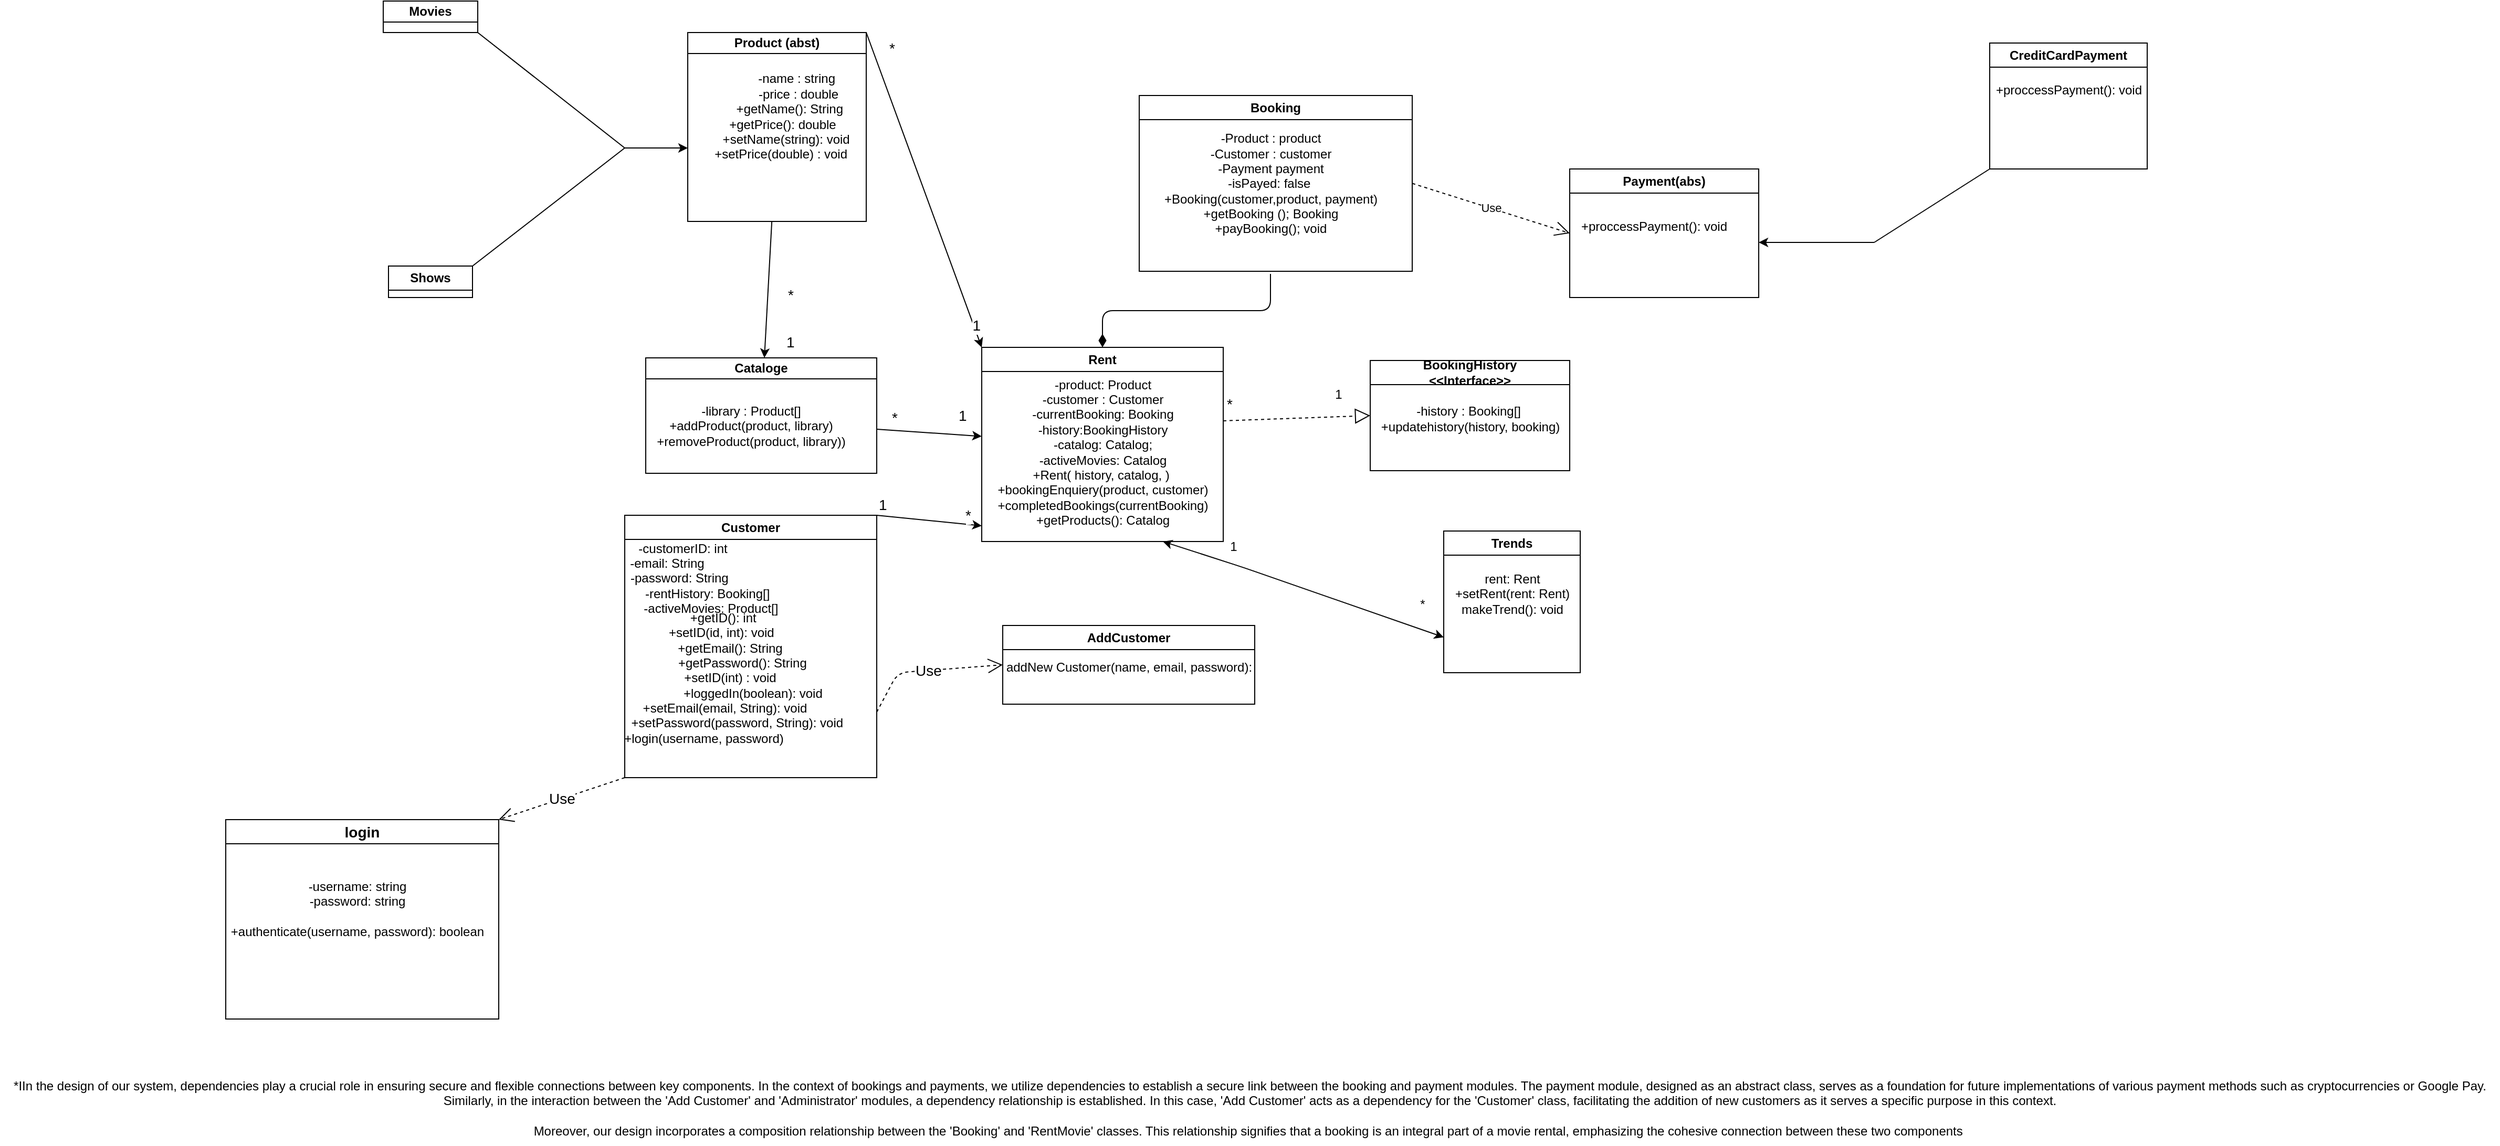 <mxfile>
    <diagram id="IbTHPOekLIpRfXN_h18N" name="Page-1">
        <mxGraphModel dx="1885" dy="1609" grid="1" gridSize="10" guides="1" tooltips="1" connect="1" arrows="1" fold="1" page="1" pageScale="1" pageWidth="850" pageHeight="1100" math="0" shadow="0">
            <root>
                <mxCell id="0"/>
                <mxCell id="1" parent="0"/>
                <mxCell id="84" value="" style="edgeStyle=none;html=1;fontSize=14;" parent="1" source="2" target="83" edge="1">
                    <mxGeometry relative="1" as="geometry"/>
                </mxCell>
                <mxCell id="2" value="Product (abst)" style="swimlane;whiteSpace=wrap;html=1;startSize=20;" parent="1" vertex="1">
                    <mxGeometry x="120" y="-150" width="170" height="180" as="geometry">
                        <mxRectangle x="160" y="110" width="90" height="30" as="alternateBounds"/>
                    </mxGeometry>
                </mxCell>
                <mxCell id="105" value="&amp;nbsp; &amp;nbsp; &amp;nbsp; &amp;nbsp; &amp;nbsp; &amp;nbsp;-name : string&lt;br&gt;&amp;nbsp; &amp;nbsp; &amp;nbsp; &amp;nbsp; &amp;nbsp; &amp;nbsp; -price : double&lt;br&gt;&amp;nbsp; &amp;nbsp; &amp;nbsp; &amp;nbsp;+getName(): String&lt;br&gt;&amp;nbsp; &amp;nbsp;+getPrice(): double&lt;br&gt;&amp;nbsp; &amp;nbsp; &amp;nbsp;+setName(string): void&lt;br&gt;&amp;nbsp; +setPrice(double) : void" style="text;html=1;align=center;verticalAlign=middle;resizable=0;points=[];autosize=1;strokeColor=none;fillColor=none;" parent="2" vertex="1">
                    <mxGeometry x="5" y="30" width="160" height="100" as="geometry"/>
                </mxCell>
                <mxCell id="3" value="Customer" style="swimlane;whiteSpace=wrap;html=1;" parent="1" vertex="1">
                    <mxGeometry x="60" y="310" width="240" height="250" as="geometry">
                        <mxRectangle x="30" y="310" width="100" height="30" as="alternateBounds"/>
                    </mxGeometry>
                </mxCell>
                <mxCell id="101" value="&amp;nbsp; &amp;nbsp; &amp;nbsp; &amp;nbsp; &amp;nbsp; &amp;nbsp;+getID(): int&lt;br&gt;&amp;nbsp; &amp;nbsp; &amp;nbsp; &amp;nbsp; &amp;nbsp; +setID(id, int): void&lt;br&gt;&amp;nbsp; &amp;nbsp; &amp;nbsp; &amp;nbsp; &amp;nbsp; &amp;nbsp; &amp;nbsp; &amp;nbsp;+getEmail(): String&lt;br&gt;&amp;nbsp; &amp;nbsp; &amp;nbsp; &amp;nbsp; &amp;nbsp; &amp;nbsp; &amp;nbsp; &amp;nbsp; &amp;nbsp; &amp;nbsp; &amp;nbsp; +getPassword(): String&lt;br&gt;&amp;nbsp; &amp;nbsp; &amp;nbsp; &amp;nbsp; &amp;nbsp; &amp;nbsp; &amp;nbsp; &amp;nbsp;+setID(int) : void&lt;br&gt;&amp;nbsp; &amp;nbsp; &amp;nbsp; &amp;nbsp; &amp;nbsp; &amp;nbsp; &amp;nbsp; &amp;nbsp; &amp;nbsp; &amp;nbsp; &amp;nbsp; &amp;nbsp; &amp;nbsp; &amp;nbsp; +loggedIn(boolean): void&lt;br&gt;&amp;nbsp; &amp;nbsp; &amp;nbsp; &amp;nbsp; &amp;nbsp; &amp;nbsp; +setEmail(email, String): void&lt;br&gt;&amp;nbsp; &amp;nbsp; &amp;nbsp; &amp;nbsp; &amp;nbsp; &amp;nbsp; &amp;nbsp; &amp;nbsp; &amp;nbsp; &amp;nbsp;+setPassword(password, String): void&lt;br&gt;+login(username, password)" style="text;html=1;align=center;verticalAlign=middle;resizable=0;points=[];autosize=1;strokeColor=none;fillColor=none;" parent="3" vertex="1">
                    <mxGeometry x="-70" y="85" width="290" height="140" as="geometry"/>
                </mxCell>
                <mxCell id="98" value="&amp;nbsp; &amp;nbsp; &amp;nbsp; &amp;nbsp; &amp;nbsp;-customerID: int&lt;br&gt;-email: String&lt;br&gt;&amp;nbsp; &amp;nbsp; &amp;nbsp; &amp;nbsp;-password: String&lt;br&gt;&amp;nbsp; &amp;nbsp; &amp;nbsp; &amp;nbsp; &amp;nbsp; &amp;nbsp; &amp;nbsp; &amp;nbsp; &amp;nbsp; &amp;nbsp; &amp;nbsp; &amp;nbsp;-rentHistory: Booking[]&lt;br&gt;&amp;nbsp; &amp;nbsp; &amp;nbsp; &amp;nbsp; &amp;nbsp; &amp;nbsp; &amp;nbsp; &amp;nbsp; &amp;nbsp; &amp;nbsp; &amp;nbsp; &amp;nbsp; &amp;nbsp;-activeMovies: Product[]" style="text;html=1;align=center;verticalAlign=middle;resizable=0;points=[];autosize=1;strokeColor=none;fillColor=none;" parent="3" vertex="1">
                    <mxGeometry x="-75" y="15" width="230" height="90" as="geometry"/>
                </mxCell>
                <mxCell id="4" value="Rent" style="swimlane;whiteSpace=wrap;html=1;" parent="1" vertex="1">
                    <mxGeometry x="400" y="150" width="230" height="185" as="geometry">
                        <mxRectangle x="340" y="180" width="70" height="30" as="alternateBounds"/>
                    </mxGeometry>
                </mxCell>
                <mxCell id="107" value="-product: Product&lt;br&gt;-customer : Customer&lt;br&gt;-currentBooking: Booking&lt;br&gt;-history:BookingHistory&lt;br&gt;-catalog: Catalog;&lt;br&gt;-activeMovies: Catalog&lt;br&gt;+Rent( history, catalog, )&amp;nbsp;&lt;br&gt;+bookingEnquiery(product, customer)&lt;br&gt;+completedBookings(currentBooking)&lt;br&gt;+getProducts(): Catalog" style="text;html=1;align=center;verticalAlign=middle;resizable=0;points=[];autosize=1;strokeColor=none;fillColor=none;" parent="4" vertex="1">
                    <mxGeometry x="5" y="20" width="220" height="160" as="geometry"/>
                </mxCell>
                <mxCell id="5" value="Booking" style="swimlane;whiteSpace=wrap;html=1;" parent="1" vertex="1">
                    <mxGeometry x="550" y="-90" width="260" height="167.5" as="geometry">
                        <mxRectangle x="612.5" y="-30" width="90" height="30" as="alternateBounds"/>
                    </mxGeometry>
                </mxCell>
                <mxCell id="109" value="-Product : product&lt;br&gt;-Customer : customer&lt;br&gt;-Payment payment&lt;br&gt;-isPayed: false&amp;nbsp;&lt;br&gt;+Booking(customer,product, payment)&lt;br&gt;+getBooking (); Booking&lt;br&gt;+payBooking(); void" style="text;html=1;align=center;verticalAlign=middle;resizable=0;points=[];autosize=1;strokeColor=none;fillColor=none;" parent="5" vertex="1">
                    <mxGeometry x="10" y="28.75" width="230" height="110" as="geometry"/>
                </mxCell>
                <mxCell id="6" value="AddCustomer" style="swimlane;whiteSpace=wrap;html=1;" parent="1" vertex="1">
                    <mxGeometry x="420" y="415" width="240" height="75" as="geometry">
                        <mxRectangle x="425" y="430" width="85" height="50" as="alternateBounds"/>
                    </mxGeometry>
                </mxCell>
                <mxCell id="140" value="addNew Customer(name, email, password):" style="text;html=1;align=center;verticalAlign=middle;resizable=0;points=[];autosize=1;strokeColor=none;fillColor=none;" parent="6" vertex="1">
                    <mxGeometry x="-10" y="25" width="260" height="30" as="geometry"/>
                </mxCell>
                <mxCell id="8" value="Payment(abs)" style="swimlane;whiteSpace=wrap;html=1;" parent="1" vertex="1">
                    <mxGeometry x="960" y="-20" width="180" height="122.5" as="geometry"/>
                </mxCell>
                <mxCell id="112" value="+proccessPayment(): void" style="text;html=1;align=center;verticalAlign=middle;resizable=0;points=[];autosize=1;strokeColor=none;fillColor=none;" parent="8" vertex="1">
                    <mxGeometry y="40" width="160" height="30" as="geometry"/>
                </mxCell>
                <mxCell id="10" value="BookingHistory&lt;br&gt;&amp;lt;&amp;lt;Interface&amp;gt;&amp;gt;" style="swimlane;whiteSpace=wrap;html=1;" parent="1" vertex="1">
                    <mxGeometry x="770" y="162.5" width="190" height="105" as="geometry">
                        <mxRectangle x="550" y="210" width="180" height="70" as="alternateBounds"/>
                    </mxGeometry>
                </mxCell>
                <mxCell id="66" value="&lt;br&gt;&lt;br&gt;" style="text;html=1;align=center;verticalAlign=middle;resizable=0;points=[];autosize=1;strokeColor=none;fillColor=none;" parent="10" vertex="1">
                    <mxGeometry x="80" y="25" width="20" height="40" as="geometry"/>
                </mxCell>
                <mxCell id="110" value="-history : Booking[]&amp;nbsp;&lt;br&gt;+updatehistory(history, booking)&lt;br&gt;" style="text;html=1;align=center;verticalAlign=middle;resizable=0;points=[];autosize=1;strokeColor=none;fillColor=none;" parent="10" vertex="1">
                    <mxGeometry y="35" width="190" height="40" as="geometry"/>
                </mxCell>
                <mxCell id="14" value="Trends" style="swimlane;whiteSpace=wrap;html=1;" parent="1" vertex="1">
                    <mxGeometry x="840" y="325" width="130" height="135" as="geometry"/>
                </mxCell>
                <mxCell id="135" value="rent: Rent&lt;br&gt;+setRent(rent: Rent)&lt;br&gt;makeTrend(): void&lt;br&gt;" style="text;html=1;align=center;verticalAlign=middle;resizable=0;points=[];autosize=1;strokeColor=none;fillColor=none;" parent="14" vertex="1">
                    <mxGeometry y="30" width="130" height="60" as="geometry"/>
                </mxCell>
                <mxCell id="16" value="" style="endArrow=none;dashed=1;html=1;startArrow=none;" parent="1" edge="1">
                    <mxGeometry width="50" height="50" relative="1" as="geometry">
                        <mxPoint x="530" y="260" as="sourcePoint"/>
                        <mxPoint x="530" y="260" as="targetPoint"/>
                    </mxGeometry>
                </mxCell>
                <mxCell id="26" value="" style="endArrow=classic;html=1;fontSize=14;exitX=1;exitY=0;exitDx=0;exitDy=0;entryX=0;entryY=0;entryDx=0;entryDy=0;" parent="1" source="2" target="4" edge="1">
                    <mxGeometry relative="1" as="geometry">
                        <mxPoint x="260" y="120" as="sourcePoint"/>
                        <mxPoint x="612" y="270" as="targetPoint"/>
                    </mxGeometry>
                </mxCell>
                <mxCell id="28" value="*" style="edgeLabel;resizable=0;html=1;align=left;verticalAlign=bottom;fontSize=14;" parent="26" connectable="0" vertex="1">
                    <mxGeometry x="-1" relative="1" as="geometry">
                        <mxPoint x="20" y="25" as="offset"/>
                    </mxGeometry>
                </mxCell>
                <mxCell id="29" value="1" style="edgeLabel;resizable=0;html=1;align=right;verticalAlign=bottom;fontSize=14;" parent="26" connectable="0" vertex="1">
                    <mxGeometry x="1" relative="1" as="geometry">
                        <mxPoint y="-10" as="offset"/>
                    </mxGeometry>
                </mxCell>
                <mxCell id="31" value="" style="endArrow=classic;html=1;fontSize=14;exitX=1;exitY=0;exitDx=0;exitDy=0;" parent="1" source="3" edge="1">
                    <mxGeometry relative="1" as="geometry">
                        <mxPoint x="390" y="270" as="sourcePoint"/>
                        <mxPoint x="400" y="320" as="targetPoint"/>
                    </mxGeometry>
                </mxCell>
                <mxCell id="33" value="1" style="edgeLabel;resizable=0;html=1;align=left;verticalAlign=bottom;fontSize=14;" parent="31" connectable="0" vertex="1">
                    <mxGeometry x="-1" relative="1" as="geometry"/>
                </mxCell>
                <mxCell id="34" value="*" style="edgeLabel;resizable=0;html=1;align=right;verticalAlign=bottom;fontSize=14;" parent="31" connectable="0" vertex="1">
                    <mxGeometry x="1" relative="1" as="geometry">
                        <mxPoint x="-10" as="offset"/>
                    </mxGeometry>
                </mxCell>
                <mxCell id="46" value="Movies" style="swimlane;whiteSpace=wrap;html=1;startSize=20;" parent="1" vertex="1" collapsed="1">
                    <mxGeometry x="-170" y="-180" width="90" height="30" as="geometry">
                        <mxRectangle x="-170" y="-180" width="180" height="120" as="alternateBounds"/>
                    </mxGeometry>
                </mxCell>
                <mxCell id="141" value="&amp;nbsp; &amp;nbsp; &amp;nbsp; &amp;nbsp; &amp;nbsp; &amp;nbsp;-name : string&lt;br&gt;&amp;nbsp; &amp;nbsp; &amp;nbsp; &amp;nbsp; &amp;nbsp; &amp;nbsp; -price : double&lt;br&gt;&amp;nbsp; &amp;nbsp; &amp;nbsp; &amp;nbsp;+getName(): String&lt;br&gt;&amp;nbsp; &amp;nbsp;+getPrice(): double&lt;br&gt;&amp;nbsp; &amp;nbsp; &amp;nbsp;+setName(string): void&lt;br&gt;&amp;nbsp; +setPrice(double) : void" style="text;html=1;align=center;verticalAlign=middle;resizable=0;points=[];autosize=1;strokeColor=none;fillColor=none;" parent="46" vertex="1">
                    <mxGeometry x="-10" y="18.75" width="160" height="100" as="geometry"/>
                </mxCell>
                <mxCell id="48" value="Shows" style="swimlane;whiteSpace=wrap;html=1;" parent="1" vertex="1" collapsed="1">
                    <mxGeometry x="-165" y="72.5" width="80" height="30" as="geometry">
                        <mxRectangle x="-165" y="72.5" width="190" height="125" as="alternateBounds"/>
                    </mxGeometry>
                </mxCell>
                <mxCell id="142" value="&amp;nbsp; &amp;nbsp; &amp;nbsp; &amp;nbsp; &amp;nbsp; &amp;nbsp;-name : string&lt;br&gt;&amp;nbsp; &amp;nbsp; &amp;nbsp; &amp;nbsp; &amp;nbsp; &amp;nbsp; -price : double&lt;br&gt;&amp;nbsp; &amp;nbsp; &amp;nbsp; &amp;nbsp;+getName(): String&lt;br&gt;&amp;nbsp; &amp;nbsp;+getPrice(): double&lt;br&gt;&amp;nbsp; &amp;nbsp; &amp;nbsp;+setName(string): void&lt;br&gt;&amp;nbsp; +setPrice(double) : void" style="text;html=1;align=center;verticalAlign=middle;resizable=0;points=[];autosize=1;strokeColor=none;fillColor=none;" parent="48" vertex="1">
                    <mxGeometry x="30" y="25" width="160" height="100" as="geometry"/>
                </mxCell>
                <mxCell id="72" value="Use" style="endArrow=open;endSize=12;dashed=1;html=1;exitX=1;exitY=0.5;exitDx=0;exitDy=0;entryX=0;entryY=0.5;entryDx=0;entryDy=0;" parent="1" source="5" target="8" edge="1">
                    <mxGeometry width="160" relative="1" as="geometry">
                        <mxPoint x="380" y="240" as="sourcePoint"/>
                        <mxPoint x="540" y="240" as="targetPoint"/>
                    </mxGeometry>
                </mxCell>
                <mxCell id="73" value="" style="endArrow=block;dashed=1;endFill=0;endSize=12;html=1;entryX=0;entryY=0.5;entryDx=0;entryDy=0;" parent="1" target="10" edge="1">
                    <mxGeometry width="160" relative="1" as="geometry">
                        <mxPoint x="630" y="220" as="sourcePoint"/>
                        <mxPoint x="540" y="270" as="targetPoint"/>
                    </mxGeometry>
                </mxCell>
                <mxCell id="74" value="" style="html=1;endArrow=diamondThin;endFill=1;edgeStyle=elbowEdgeStyle;elbow=vertical;endSize=10;entryX=0.5;entryY=0;entryDx=0;entryDy=0;" parent="1" target="4" edge="1">
                    <mxGeometry width="160" relative="1" as="geometry">
                        <mxPoint x="675" y="80" as="sourcePoint"/>
                        <mxPoint x="540" y="270" as="targetPoint"/>
                    </mxGeometry>
                </mxCell>
                <mxCell id="75" value="1" style="text;html=1;strokeColor=none;fillColor=none;align=center;verticalAlign=middle;whiteSpace=wrap;rounded=0;" parent="1" vertex="1">
                    <mxGeometry x="710" y="180" width="60" height="30" as="geometry"/>
                </mxCell>
                <mxCell id="76" value="*" style="edgeLabel;resizable=0;html=1;align=right;verticalAlign=bottom;fontSize=14;" parent="1" connectable="0" vertex="1">
                    <mxGeometry x="639.999" y="214.997" as="geometry"/>
                </mxCell>
                <mxCell id="77" value="1" style="text;html=1;strokeColor=none;fillColor=none;align=center;verticalAlign=middle;whiteSpace=wrap;rounded=0;" parent="1" vertex="1">
                    <mxGeometry x="610" y="325" width="60" height="30" as="geometry"/>
                </mxCell>
                <mxCell id="78" value="*" style="text;html=1;strokeColor=none;fillColor=none;align=center;verticalAlign=middle;whiteSpace=wrap;rounded=0;" parent="1" vertex="1">
                    <mxGeometry x="790" y="380" width="60" height="30" as="geometry"/>
                </mxCell>
                <mxCell id="85" style="edgeStyle=none;html=1;fontSize=14;" parent="1" target="4" edge="1">
                    <mxGeometry relative="1" as="geometry">
                        <mxPoint x="380" y="228" as="targetPoint"/>
                        <mxPoint x="300" y="228" as="sourcePoint"/>
                    </mxGeometry>
                </mxCell>
                <mxCell id="83" value="Cataloge" style="swimlane;whiteSpace=wrap;html=1;startSize=20;" parent="1" vertex="1">
                    <mxGeometry x="80" y="160" width="220" height="110" as="geometry">
                        <mxRectangle x="320" y="-30" width="90" height="30" as="alternateBounds"/>
                    </mxGeometry>
                </mxCell>
                <mxCell id="106" value="-library : Product[]&lt;br&gt;+addProduct(product, library)&lt;br&gt;+removeProduct(product, library))" style="text;html=1;align=center;verticalAlign=middle;resizable=0;points=[];autosize=1;strokeColor=none;fillColor=none;" parent="83" vertex="1">
                    <mxGeometry y="35" width="200" height="60" as="geometry"/>
                </mxCell>
                <mxCell id="86" value="" style="endArrow=classic;startArrow=classic;html=1;fontSize=14;entryX=0;entryY=0.75;entryDx=0;entryDy=0;exitX=0.75;exitY=1;exitDx=0;exitDy=0;" parent="1" source="4" target="14" edge="1">
                    <mxGeometry width="50" height="50" relative="1" as="geometry">
                        <mxPoint x="630" y="340" as="sourcePoint"/>
                        <mxPoint x="580" y="340" as="targetPoint"/>
                        <Array as="points">
                            <mxPoint x="650" y="360"/>
                        </Array>
                    </mxGeometry>
                </mxCell>
                <mxCell id="91" value="Use" style="endArrow=open;endSize=12;dashed=1;html=1;fontSize=14;exitX=0;exitY=1;exitDx=0;exitDy=0;entryX=1;entryY=0;entryDx=0;entryDy=0;" parent="1" source="3" target="92" edge="1">
                    <mxGeometry width="160" relative="1" as="geometry">
                        <mxPoint x="630" y="420" as="sourcePoint"/>
                        <mxPoint x="150" y="470" as="targetPoint"/>
                    </mxGeometry>
                </mxCell>
                <mxCell id="92" value="login" style="swimlane;whiteSpace=wrap;html=1;fontSize=14;" parent="1" vertex="1">
                    <mxGeometry x="-320" y="600" width="260" height="190" as="geometry"/>
                </mxCell>
                <mxCell id="139" value="-username: string&lt;br&gt;-password: string&lt;br&gt;&lt;br&gt;+authenticate(username, password): boolean" style="text;html=1;align=center;verticalAlign=middle;resizable=0;points=[];autosize=1;strokeColor=none;fillColor=none;" parent="92" vertex="1">
                    <mxGeometry x="-5" y="50" width="260" height="70" as="geometry"/>
                </mxCell>
                <mxCell id="93" value="Use" style="endArrow=open;endSize=12;dashed=1;html=1;fontSize=14;exitX=1;exitY=0.75;exitDx=0;exitDy=0;entryX=0;entryY=0.5;entryDx=0;entryDy=0;" parent="1" source="3" target="6" edge="1">
                    <mxGeometry width="160" relative="1" as="geometry">
                        <mxPoint y="430" as="sourcePoint"/>
                        <mxPoint x="350" y="450" as="targetPoint"/>
                        <Array as="points">
                            <mxPoint x="320" y="460"/>
                        </Array>
                    </mxGeometry>
                </mxCell>
                <mxCell id="114" value="CreditCardPayment" style="swimlane;whiteSpace=wrap;html=1;" parent="1" vertex="1">
                    <mxGeometry x="1360" y="-140" width="150" height="120" as="geometry"/>
                </mxCell>
                <mxCell id="116" value="+proccessPayment(): void" style="text;html=1;align=center;verticalAlign=middle;resizable=0;points=[];autosize=1;strokeColor=none;fillColor=none;" parent="114" vertex="1">
                    <mxGeometry x="-5" y="30" width="160" height="30" as="geometry"/>
                </mxCell>
                <mxCell id="124" value="*" style="edgeLabel;resizable=0;html=1;align=right;verticalAlign=bottom;fontSize=14;" parent="1" connectable="0" vertex="1">
                    <mxGeometry x="320.003" y="227.5" as="geometry"/>
                </mxCell>
                <mxCell id="125" value="1" style="edgeLabel;resizable=0;html=1;align=left;verticalAlign=bottom;fontSize=14;" parent="1" connectable="0" vertex="1">
                    <mxGeometry x="205" y="110.0" as="geometry">
                        <mxPoint x="171" y="115" as="offset"/>
                    </mxGeometry>
                </mxCell>
                <mxCell id="126" value="1" style="edgeLabel;resizable=0;html=1;align=left;verticalAlign=bottom;fontSize=14;" parent="1" connectable="0" vertex="1">
                    <mxGeometry x="170" y="195" as="geometry">
                        <mxPoint x="42" y="-40" as="offset"/>
                    </mxGeometry>
                </mxCell>
                <mxCell id="127" value="*" style="edgeLabel;resizable=0;html=1;align=right;verticalAlign=bottom;fontSize=14;" parent="1" connectable="0" vertex="1">
                    <mxGeometry x="310.003" y="227.5" as="geometry">
                        <mxPoint x="-89" y="-117" as="offset"/>
                    </mxGeometry>
                </mxCell>
                <mxCell id="129" value="" style="endArrow=classic;html=1;" parent="1" edge="1">
                    <mxGeometry width="50" height="50" relative="1" as="geometry">
                        <mxPoint x="60" y="-40" as="sourcePoint"/>
                        <mxPoint x="120" y="-40" as="targetPoint"/>
                    </mxGeometry>
                </mxCell>
                <mxCell id="130" value="" style="endArrow=none;html=1;exitX=1;exitY=0;exitDx=0;exitDy=0;" parent="1" source="48" edge="1">
                    <mxGeometry width="50" height="50" relative="1" as="geometry">
                        <mxPoint x="350" y="60" as="sourcePoint"/>
                        <mxPoint x="60" y="-40" as="targetPoint"/>
                    </mxGeometry>
                </mxCell>
                <mxCell id="131" value="" style="endArrow=none;html=1;exitX=1;exitY=1;exitDx=0;exitDy=0;" parent="1" source="46" edge="1">
                    <mxGeometry width="50" height="50" relative="1" as="geometry">
                        <mxPoint x="190" y="30" as="sourcePoint"/>
                        <mxPoint x="60" y="-40" as="targetPoint"/>
                    </mxGeometry>
                </mxCell>
                <mxCell id="132" value="" style="endArrow=none;html=1;entryX=0;entryY=1;entryDx=0;entryDy=0;" parent="1" target="114" edge="1">
                    <mxGeometry width="50" height="50" relative="1" as="geometry">
                        <mxPoint x="1250" y="50" as="sourcePoint"/>
                        <mxPoint x="850" y="130" as="targetPoint"/>
                    </mxGeometry>
                </mxCell>
                <mxCell id="133" value="" style="endArrow=classic;html=1;" parent="1" edge="1">
                    <mxGeometry width="50" height="50" relative="1" as="geometry">
                        <mxPoint x="1250" y="50" as="sourcePoint"/>
                        <mxPoint x="1140" y="50" as="targetPoint"/>
                    </mxGeometry>
                </mxCell>
                <mxCell id="137" value="&lt;span style=&quot;color: rgba(0, 0, 0, 0); font-family: monospace; font-size: 0px; text-align: start;&quot;&gt;%3CmxGraphModel%3E%3Croot%3E%3CmxCell%20id%3D%220%22%2F%3E%3CmxCell%20id%3D%221%22%20parent%3D%220%22%2F%3E%3CmxCell%20id%3D%222%22%20value%3D%22ddsd%22%20style%3D%22text%3Bhtml%3D1%3Balign%3Dcenter%3BverticalAlign%3Dmiddle%3Bresizable%3D0%3Bpoints%3D%5B%5D%3Bautosize%3D1%3BstrokeColor%3Dnone%3BfillColor%3Dnone%3B%22%20vertex%3D%221%22%20parent%3D%221%22%3E%3CmxGeometry%20x%3D%221290%22%20y%3D%22650%22%20width%3D%2250%22%20height%3D%2230%22%20as%3D%22geometry%22%2F%3E%3C%2FmxCell%3E%3C%2Froot%3E%3C%2FmxGraphModel%3E&lt;/span&gt;" style="text;html=1;align=center;verticalAlign=middle;resizable=0;points=[];autosize=1;strokeColor=none;fillColor=none;" parent="1" vertex="1">
                    <mxGeometry x="1305" y="650" width="20" height="30" as="geometry"/>
                </mxCell>
                <mxCell id="138" value="&lt;div&gt;*IIn the design of our system, dependencies play a crucial role in ensuring secure and flexible connections between key components. In the context of bookings and payments, we utilize dependencies to establish a secure link between the booking and payment modules. The payment module, designed as an abstract class, serves as a foundation for future implementations of various payment methods such as cryptocurrencies or Google Pay.&lt;/div&gt;&lt;div&gt;Similarly, in the interaction between the 'Add Customer' and 'Administrator' modules, a dependency relationship is established. In this case, 'Add Customer' acts as a dependency for the 'Customer' class, facilitating the addition of new customers as it serves a specific purpose in this context.&lt;/div&gt;&lt;div&gt;&lt;br&gt;&lt;/div&gt;&lt;div&gt;Moreover, our design incorporates a composition relationship between the 'Booking' and 'RentMovie' classes. This relationship signifies that a booking is an integral part of a movie rental, emphasizing the cohesive connection between these two components&amp;nbsp;&lt;/div&gt;" style="text;html=1;align=center;verticalAlign=middle;resizable=0;points=[];autosize=1;strokeColor=none;fillColor=none;" parent="1" vertex="1">
                    <mxGeometry x="-535" y="840" width="2380" height="70" as="geometry"/>
                </mxCell>
            </root>
        </mxGraphModel>
    </diagram>
</mxfile>